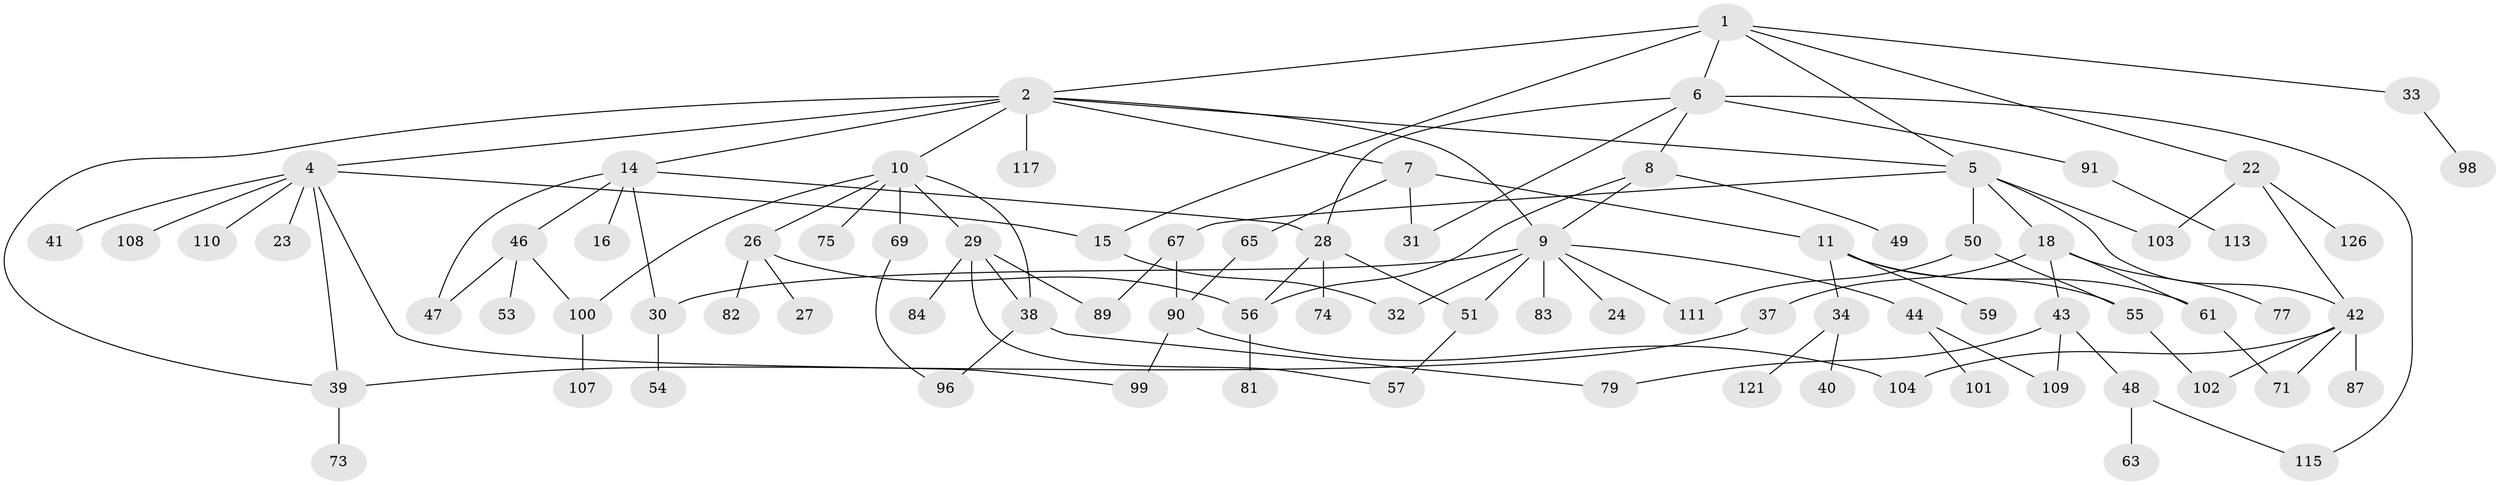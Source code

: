 // original degree distribution, {6: 0.047244094488188976, 5: 0.06299212598425197, 4: 0.11023622047244094, 3: 0.14960629921259844, 2: 0.3228346456692913, 1: 0.2992125984251969, 7: 0.007874015748031496}
// Generated by graph-tools (version 1.1) at 2025/41/03/06/25 10:41:25]
// undirected, 83 vertices, 113 edges
graph export_dot {
graph [start="1"]
  node [color=gray90,style=filled];
  1 [super="+13"];
  2 [super="+3"];
  4 [super="+12"];
  5 [super="+19"];
  6 [super="+17"];
  7 [super="+62"];
  8 [super="+125"];
  9 [super="+66"];
  10 [super="+25"];
  11 [super="+45"];
  14 [super="+20"];
  15 [super="+21"];
  16;
  18 [super="+88"];
  22 [super="+64"];
  23;
  24;
  26 [super="+86"];
  27 [super="+72"];
  28;
  29 [super="+122"];
  30 [super="+70"];
  31 [super="+106"];
  32;
  33 [super="+35"];
  34 [super="+36"];
  37;
  38 [super="+76"];
  39 [super="+92"];
  40 [super="+68"];
  41;
  42 [super="+52"];
  43 [super="+58"];
  44 [super="+85"];
  46 [super="+116"];
  47;
  48;
  49;
  50 [super="+127"];
  51 [super="+105"];
  53;
  54;
  55 [super="+80"];
  56 [super="+60"];
  57 [super="+112"];
  59;
  61;
  63;
  65;
  67 [super="+78"];
  69 [super="+97"];
  71;
  73 [super="+124"];
  74;
  75;
  77;
  79;
  81;
  82;
  83;
  84 [super="+114"];
  87;
  89 [super="+94"];
  90 [super="+95"];
  91 [super="+93"];
  96 [super="+123"];
  98;
  99;
  100;
  101;
  102;
  103;
  104 [super="+118"];
  107;
  108 [super="+120"];
  109;
  110;
  111;
  113;
  115 [super="+119"];
  117;
  121;
  126;
  1 -- 2;
  1 -- 6;
  1 -- 15;
  1 -- 33;
  1 -- 5;
  1 -- 22;
  2 -- 5;
  2 -- 10;
  2 -- 14;
  2 -- 117;
  2 -- 4;
  2 -- 7;
  2 -- 9;
  2 -- 39;
  4 -- 23;
  4 -- 39;
  4 -- 41;
  4 -- 99;
  4 -- 108;
  4 -- 110;
  4 -- 15;
  5 -- 18;
  5 -- 42;
  5 -- 50;
  5 -- 67;
  5 -- 103;
  6 -- 8;
  6 -- 31;
  6 -- 91;
  6 -- 115;
  6 -- 28;
  7 -- 11;
  7 -- 65;
  7 -- 31;
  8 -- 49;
  8 -- 9;
  8 -- 56;
  9 -- 24;
  9 -- 32;
  9 -- 44;
  9 -- 51;
  9 -- 83;
  9 -- 111;
  9 -- 30;
  10 -- 38;
  10 -- 69;
  10 -- 26;
  10 -- 100;
  10 -- 75;
  10 -- 29;
  11 -- 34;
  11 -- 59;
  11 -- 55;
  11 -- 61;
  14 -- 16;
  14 -- 28;
  14 -- 46;
  14 -- 47;
  14 -- 30;
  15 -- 32;
  18 -- 37;
  18 -- 43;
  18 -- 77;
  18 -- 61;
  22 -- 42;
  22 -- 126;
  22 -- 103;
  26 -- 27;
  26 -- 82;
  26 -- 56;
  28 -- 51;
  28 -- 56 [weight=2];
  28 -- 74;
  29 -- 57;
  29 -- 84;
  29 -- 89;
  29 -- 38;
  30 -- 54;
  33 -- 98;
  34 -- 40;
  34 -- 121;
  37 -- 39;
  38 -- 96;
  38 -- 79;
  39 -- 73;
  42 -- 71;
  42 -- 87;
  42 -- 104;
  42 -- 102;
  43 -- 48;
  43 -- 79;
  43 -- 109;
  44 -- 109;
  44 -- 101;
  46 -- 47;
  46 -- 53;
  46 -- 100;
  48 -- 63;
  48 -- 115;
  50 -- 55;
  50 -- 111;
  51 -- 57;
  55 -- 102;
  56 -- 81;
  61 -- 71;
  65 -- 90;
  67 -- 90;
  67 -- 89;
  69 -- 96;
  90 -- 104;
  90 -- 99;
  91 -- 113;
  100 -- 107;
}
